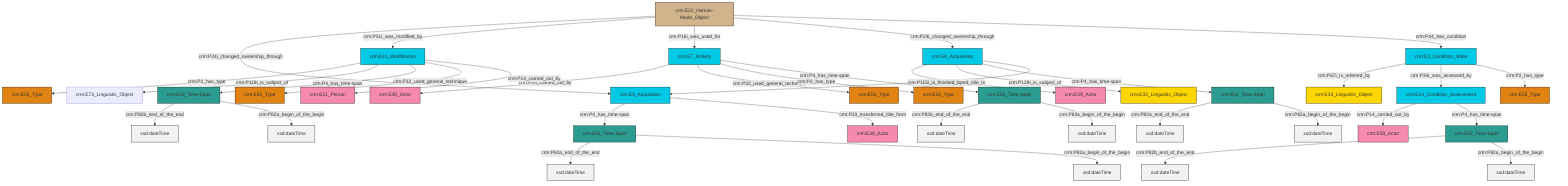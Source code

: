 graph TD
classDef Literal fill:#f2f2f2,stroke:#000000;
classDef CRM_Entity fill:#FFFFFF,stroke:#000000;
classDef Temporal_Entity fill:#00C9E6, stroke:#000000;
classDef Type fill:#E18312, stroke:#000000;
classDef Time-Span fill:#2C9C91, stroke:#000000;
classDef Appellation fill:#FFEB7F, stroke:#000000;
classDef Place fill:#008836, stroke:#000000;
classDef Persistent_Item fill:#B266B2, stroke:#000000;
classDef Conceptual_Object fill:#FFD700, stroke:#000000;
classDef Physical_Thing fill:#D2B48C, stroke:#000000;
classDef Actor fill:#f58aad, stroke:#000000;
classDef PC_Classes fill:#4ce600, stroke:#000000;
classDef Multi fill:#cccccc,stroke:#000000;

6["crm:E3_Condition_State"]:::Temporal_Entity -->|crm:P67i_is_referred_by| 7["crm:E33_Linguistic_Object"]:::Conceptual_Object
10["crm:E7_Activity"]:::Temporal_Entity -->|crm:P14_carried_out_by| 11["crm:E39_Actor"]:::Actor
16["crm:E52_Time-Span"]:::Time-Span -->|crm:P82a_end_of_the_end| 17[xsd:dateTime]:::Literal
8["crm:E52_Time-Span"]:::Time-Span -->|crm:P82a_end_of_the_end| 20[xsd:dateTime]:::Literal
6["crm:E3_Condition_State"]:::Temporal_Entity -->|crm:P34i_was_assessed_by| 23["crm:E14_Condition_Assessment"]:::Temporal_Entity
14["crm:E52_Time-Span"]:::Time-Span -->|crm:P82b_end_of_the_end| 24[xsd:dateTime]:::Literal
23["crm:E14_Condition_Assessment"]:::Temporal_Entity -->|crm:P14_carried_out_by| 26["crm:E39_Actor"]:::Actor
18["crm:E22_Human-Made_Object"]:::Physical_Thing -->|crm:P24i_changed_ownership_through| 27["crm:E8_Acquisition"]:::Temporal_Entity
28["crm:E11_Modification"]:::Temporal_Entity -->|crm:P2_has_type| 29["crm:E55_Type"]:::Type
28["crm:E11_Modification"]:::Temporal_Entity -->|crm:P119i_is_subject_of| 30["crm:E73_Linguistic_Object"]:::Default
31["crm:E8_Acquisition"]:::Temporal_Entity -->|crm:P22_transferred_title_to| 32["crm:E39_Actor"]:::Actor
10["crm:E7_Activity"]:::Temporal_Entity -->|crm:P32_used_general_technique| 4["crm:E55_Type"]:::Type
18["crm:E22_Human-Made_Object"]:::Physical_Thing -->|crm:P31i_was_modified_by| 28["crm:E11_Modification"]:::Temporal_Entity
31["crm:E8_Acquisition"]:::Temporal_Entity -->|crm:P129i_is_subject_of| 39["crm:E33_Linguistic_Object"]:::Conceptual_Object
28["crm:E11_Modification"]:::Temporal_Entity -->|crm:P4_has_time-span| 41["crm:E52_Time-Span"]:::Time-Span
16["crm:E52_Time-Span"]:::Time-Span -->|crm:P82a_begin_of_the_begin| 43[xsd:dateTime]:::Literal
10["crm:E7_Activity"]:::Temporal_Entity -->|crm:P2_has_type| 44["crm:E55_Type"]:::Type
41["crm:E52_Time-Span"]:::Time-Span -->|crm:P82b_end_of_the_end| 45[xsd:dateTime]:::Literal
18["crm:E22_Human-Made_Object"]:::Physical_Thing -->|crm:P16i_was_used_for| 10["crm:E7_Activity"]:::Temporal_Entity
18["crm:E22_Human-Made_Object"]:::Physical_Thing -->|crm:P24i_changed_ownership_through| 31["crm:E8_Acquisition"]:::Temporal_Entity
36["crm:E52_Time-Span"]:::Time-Span -->|crm:P82b_end_of_the_end| 46[xsd:dateTime]:::Literal
23["crm:E14_Condition_Assessment"]:::Temporal_Entity -->|crm:P4_has_time-span| 14["crm:E52_Time-Span"]:::Time-Span
28["crm:E11_Modification"]:::Temporal_Entity -->|crm:P32_used_general_technique| 0["crm:E55_Type"]:::Type
8["crm:E52_Time-Span"]:::Time-Span -->|crm:P82a_begin_of_the_begin| 50[xsd:dateTime]:::Literal
14["crm:E52_Time-Span"]:::Time-Span -->|crm:P82a_begin_of_the_begin| 51[xsd:dateTime]:::Literal
6["crm:E3_Condition_State"]:::Temporal_Entity -->|crm:P2_has_type| 33["crm:E55_Type"]:::Type
28["crm:E11_Modification"]:::Temporal_Entity -->|crm:P14_carried_out_by| 2["crm:E21_Person"]:::Actor
31["crm:E8_Acquisition"]:::Temporal_Entity -->|crm:P4_has_time-span| 8["crm:E52_Time-Span"]:::Time-Span
36["crm:E52_Time-Span"]:::Time-Span -->|crm:P82a_begin_of_the_begin| 54[xsd:dateTime]:::Literal
31["crm:E8_Acquisition"]:::Temporal_Entity -->|crm:P115i_is_finished_by| 27["crm:E8_Acquisition"]:::Temporal_Entity
27["crm:E8_Acquisition"]:::Temporal_Entity -->|crm:P4_has_time-span| 16["crm:E52_Time-Span"]:::Time-Span
41["crm:E52_Time-Span"]:::Time-Span -->|crm:P82a_begin_of_the_begin| 56[xsd:dateTime]:::Literal
10["crm:E7_Activity"]:::Temporal_Entity -->|crm:P4_has_time-span| 36["crm:E52_Time-Span"]:::Time-Span
27["crm:E8_Acquisition"]:::Temporal_Entity -->|crm:P23_transferred_title_from| 12["crm:E39_Actor"]:::Actor
18["crm:E22_Human-Made_Object"]:::Physical_Thing -->|crm:P44_has_condition| 6["crm:E3_Condition_State"]:::Temporal_Entity